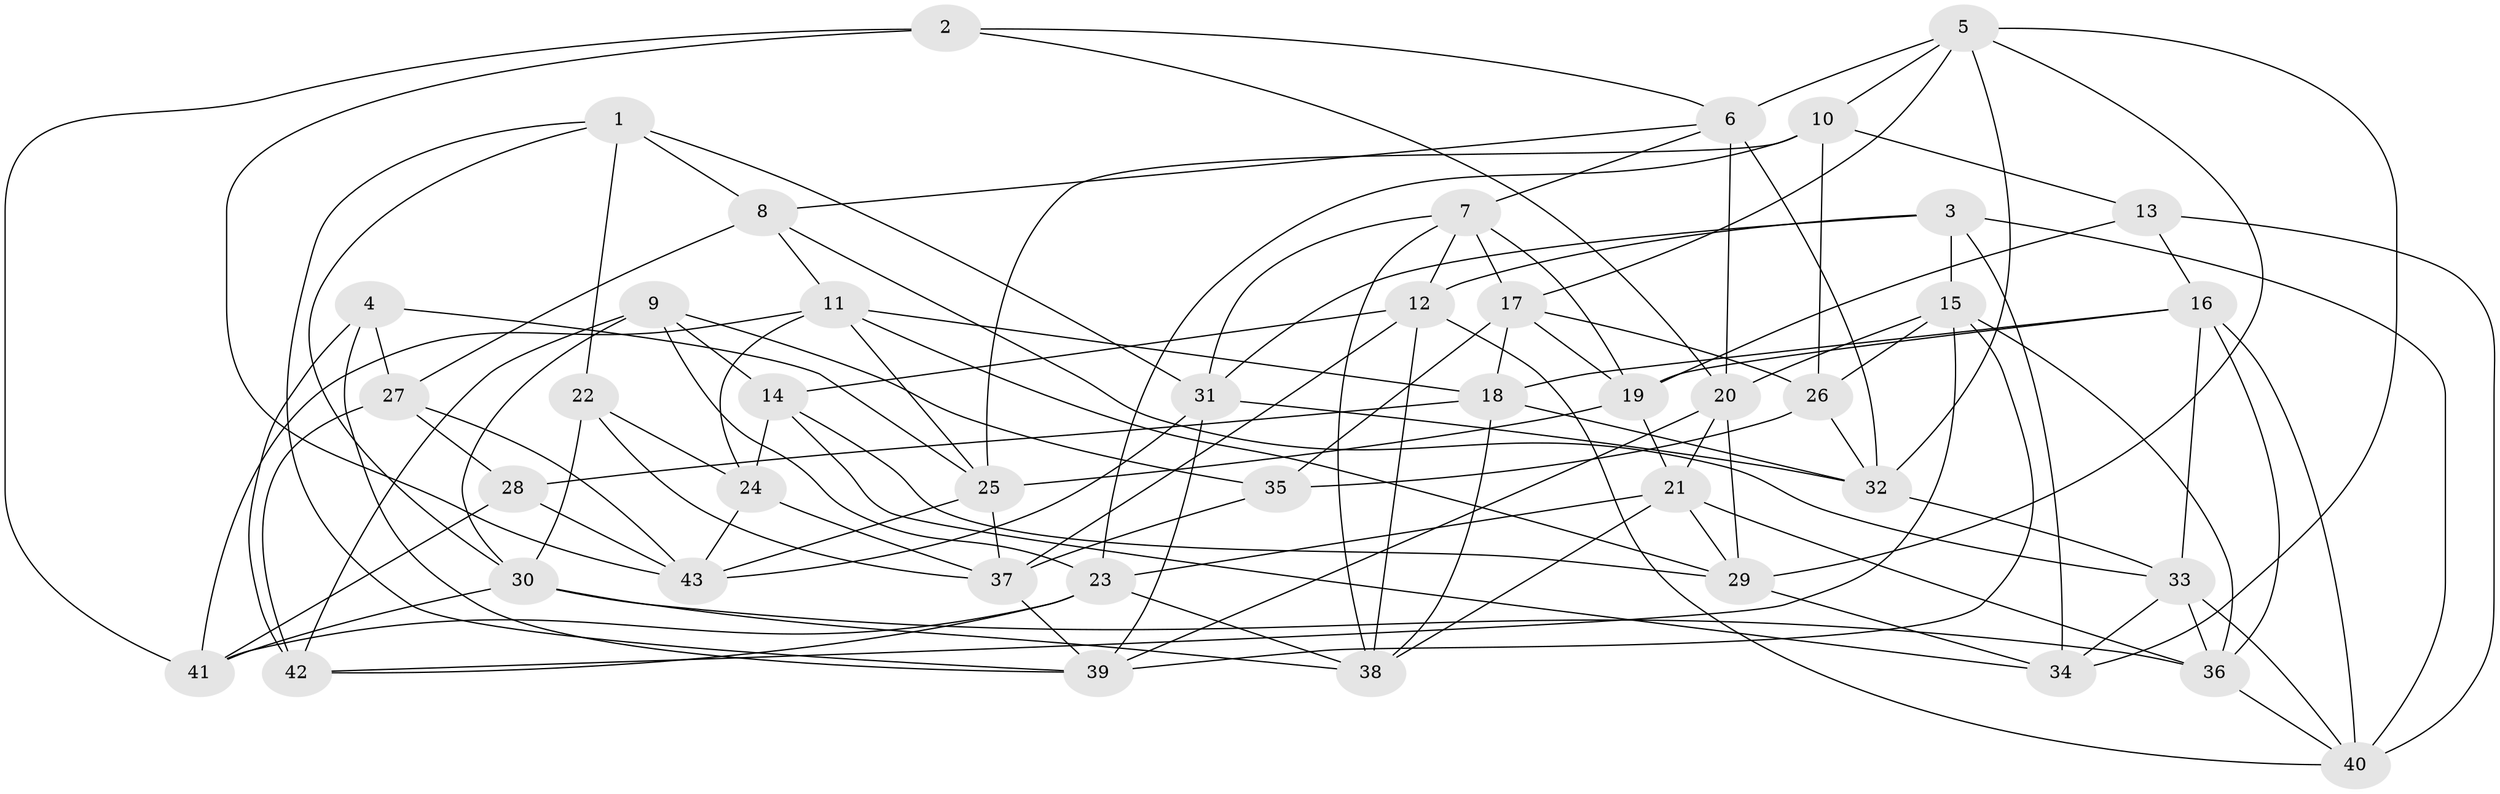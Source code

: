// original degree distribution, {4: 1.0}
// Generated by graph-tools (version 1.1) at 2025/03/03/09/25 03:03:07]
// undirected, 43 vertices, 117 edges
graph export_dot {
graph [start="1"]
  node [color=gray90,style=filled];
  1;
  2;
  3;
  4;
  5;
  6;
  7;
  8;
  9;
  10;
  11;
  12;
  13;
  14;
  15;
  16;
  17;
  18;
  19;
  20;
  21;
  22;
  23;
  24;
  25;
  26;
  27;
  28;
  29;
  30;
  31;
  32;
  33;
  34;
  35;
  36;
  37;
  38;
  39;
  40;
  41;
  42;
  43;
  1 -- 8 [weight=2.0];
  1 -- 22 [weight=1.0];
  1 -- 30 [weight=1.0];
  1 -- 31 [weight=1.0];
  1 -- 39 [weight=1.0];
  2 -- 6 [weight=1.0];
  2 -- 20 [weight=1.0];
  2 -- 41 [weight=1.0];
  2 -- 43 [weight=1.0];
  3 -- 12 [weight=1.0];
  3 -- 15 [weight=1.0];
  3 -- 31 [weight=1.0];
  3 -- 34 [weight=2.0];
  3 -- 40 [weight=1.0];
  4 -- 25 [weight=1.0];
  4 -- 27 [weight=1.0];
  4 -- 39 [weight=1.0];
  4 -- 42 [weight=1.0];
  5 -- 6 [weight=1.0];
  5 -- 10 [weight=1.0];
  5 -- 17 [weight=1.0];
  5 -- 29 [weight=1.0];
  5 -- 32 [weight=1.0];
  5 -- 34 [weight=1.0];
  6 -- 7 [weight=1.0];
  6 -- 8 [weight=1.0];
  6 -- 20 [weight=1.0];
  6 -- 32 [weight=1.0];
  7 -- 12 [weight=1.0];
  7 -- 17 [weight=1.0];
  7 -- 19 [weight=1.0];
  7 -- 31 [weight=1.0];
  7 -- 38 [weight=1.0];
  8 -- 11 [weight=1.0];
  8 -- 27 [weight=1.0];
  8 -- 33 [weight=1.0];
  9 -- 14 [weight=1.0];
  9 -- 23 [weight=1.0];
  9 -- 30 [weight=1.0];
  9 -- 35 [weight=1.0];
  9 -- 42 [weight=2.0];
  10 -- 13 [weight=1.0];
  10 -- 23 [weight=1.0];
  10 -- 25 [weight=1.0];
  10 -- 26 [weight=2.0];
  11 -- 18 [weight=1.0];
  11 -- 24 [weight=1.0];
  11 -- 25 [weight=1.0];
  11 -- 29 [weight=1.0];
  11 -- 41 [weight=1.0];
  12 -- 14 [weight=1.0];
  12 -- 37 [weight=1.0];
  12 -- 38 [weight=1.0];
  12 -- 40 [weight=1.0];
  13 -- 16 [weight=1.0];
  13 -- 19 [weight=1.0];
  13 -- 40 [weight=1.0];
  14 -- 24 [weight=2.0];
  14 -- 29 [weight=1.0];
  14 -- 34 [weight=1.0];
  15 -- 20 [weight=1.0];
  15 -- 26 [weight=1.0];
  15 -- 36 [weight=1.0];
  15 -- 39 [weight=1.0];
  15 -- 42 [weight=1.0];
  16 -- 18 [weight=1.0];
  16 -- 19 [weight=1.0];
  16 -- 33 [weight=1.0];
  16 -- 36 [weight=1.0];
  16 -- 40 [weight=1.0];
  17 -- 18 [weight=1.0];
  17 -- 19 [weight=1.0];
  17 -- 26 [weight=1.0];
  17 -- 35 [weight=1.0];
  18 -- 28 [weight=1.0];
  18 -- 32 [weight=1.0];
  18 -- 38 [weight=1.0];
  19 -- 21 [weight=1.0];
  19 -- 25 [weight=1.0];
  20 -- 21 [weight=1.0];
  20 -- 29 [weight=1.0];
  20 -- 39 [weight=1.0];
  21 -- 23 [weight=1.0];
  21 -- 29 [weight=1.0];
  21 -- 36 [weight=1.0];
  21 -- 38 [weight=1.0];
  22 -- 24 [weight=1.0];
  22 -- 30 [weight=1.0];
  22 -- 37 [weight=1.0];
  23 -- 38 [weight=1.0];
  23 -- 41 [weight=1.0];
  23 -- 42 [weight=1.0];
  24 -- 37 [weight=1.0];
  24 -- 43 [weight=1.0];
  25 -- 37 [weight=1.0];
  25 -- 43 [weight=1.0];
  26 -- 32 [weight=1.0];
  26 -- 35 [weight=1.0];
  27 -- 28 [weight=2.0];
  27 -- 42 [weight=1.0];
  27 -- 43 [weight=1.0];
  28 -- 41 [weight=2.0];
  28 -- 43 [weight=1.0];
  29 -- 34 [weight=1.0];
  30 -- 36 [weight=1.0];
  30 -- 38 [weight=1.0];
  30 -- 41 [weight=1.0];
  31 -- 32 [weight=1.0];
  31 -- 39 [weight=1.0];
  31 -- 43 [weight=1.0];
  32 -- 33 [weight=1.0];
  33 -- 34 [weight=1.0];
  33 -- 36 [weight=1.0];
  33 -- 40 [weight=1.0];
  35 -- 37 [weight=1.0];
  36 -- 40 [weight=1.0];
  37 -- 39 [weight=1.0];
}
